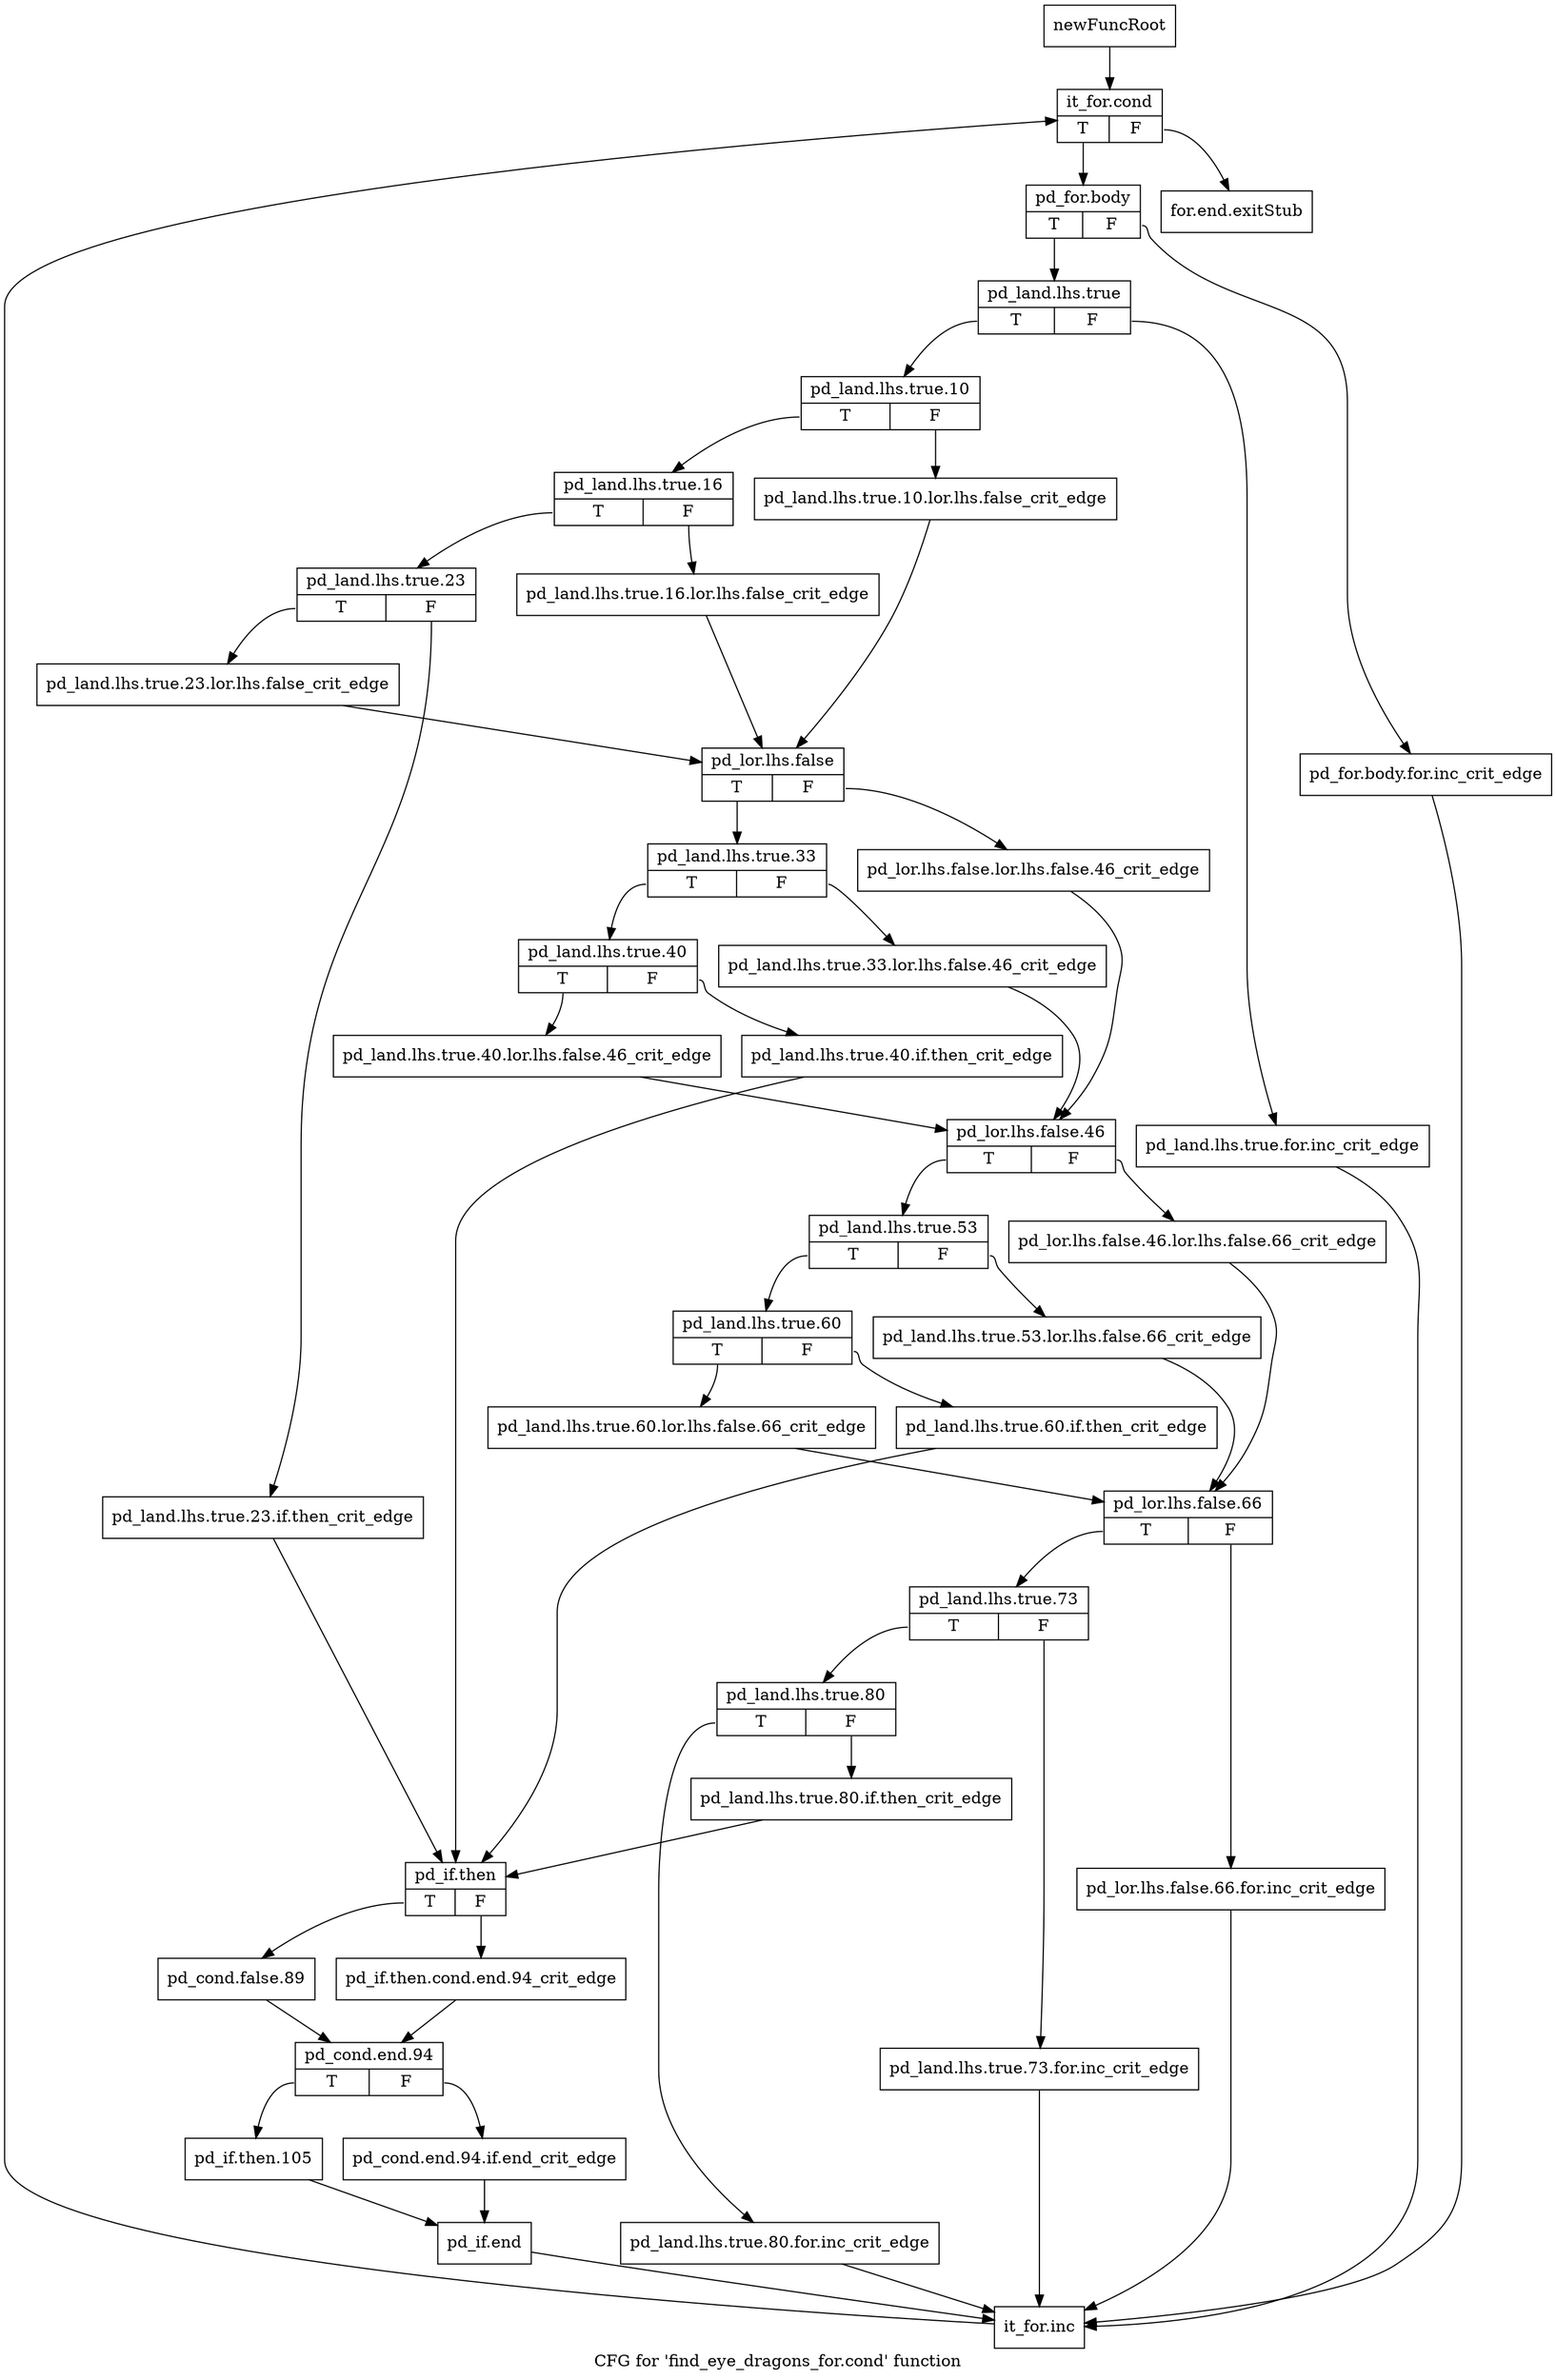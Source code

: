 digraph "CFG for 'find_eye_dragons_for.cond' function" {
	label="CFG for 'find_eye_dragons_for.cond' function";

	Node0x40c9b80 [shape=record,label="{newFuncRoot}"];
	Node0x40c9b80 -> Node0x40c9c20;
	Node0x40c9bd0 [shape=record,label="{for.end.exitStub}"];
	Node0x40c9c20 [shape=record,label="{it_for.cond|{<s0>T|<s1>F}}"];
	Node0x40c9c20:s0 -> Node0x40c9c70;
	Node0x40c9c20:s1 -> Node0x40c9bd0;
	Node0x40c9c70 [shape=record,label="{pd_for.body|{<s0>T|<s1>F}}"];
	Node0x40c9c70:s0 -> Node0x40c9d10;
	Node0x40c9c70:s1 -> Node0x40c9cc0;
	Node0x40c9cc0 [shape=record,label="{pd_for.body.for.inc_crit_edge}"];
	Node0x40c9cc0 -> Node0x40ca8a0;
	Node0x40c9d10 [shape=record,label="{pd_land.lhs.true|{<s0>T|<s1>F}}"];
	Node0x40c9d10:s0 -> Node0x40c9db0;
	Node0x40c9d10:s1 -> Node0x40c9d60;
	Node0x40c9d60 [shape=record,label="{pd_land.lhs.true.for.inc_crit_edge}"];
	Node0x40c9d60 -> Node0x40ca8a0;
	Node0x40c9db0 [shape=record,label="{pd_land.lhs.true.10|{<s0>T|<s1>F}}"];
	Node0x40c9db0:s0 -> Node0x40c9e50;
	Node0x40c9db0:s1 -> Node0x40c9e00;
	Node0x40c9e00 [shape=record,label="{pd_land.lhs.true.10.lor.lhs.false_crit_edge}"];
	Node0x40c9e00 -> Node0x40c9fe0;
	Node0x40c9e50 [shape=record,label="{pd_land.lhs.true.16|{<s0>T|<s1>F}}"];
	Node0x40c9e50:s0 -> Node0x40c9ef0;
	Node0x40c9e50:s1 -> Node0x40c9ea0;
	Node0x40c9ea0 [shape=record,label="{pd_land.lhs.true.16.lor.lhs.false_crit_edge}"];
	Node0x40c9ea0 -> Node0x40c9fe0;
	Node0x40c9ef0 [shape=record,label="{pd_land.lhs.true.23|{<s0>T|<s1>F}}"];
	Node0x40c9ef0:s0 -> Node0x40c9f90;
	Node0x40c9ef0:s1 -> Node0x40c9f40;
	Node0x40c9f40 [shape=record,label="{pd_land.lhs.true.23.if.then_crit_edge}"];
	Node0x40c9f40 -> Node0x40ca620;
	Node0x40c9f90 [shape=record,label="{pd_land.lhs.true.23.lor.lhs.false_crit_edge}"];
	Node0x40c9f90 -> Node0x40c9fe0;
	Node0x40c9fe0 [shape=record,label="{pd_lor.lhs.false|{<s0>T|<s1>F}}"];
	Node0x40c9fe0:s0 -> Node0x40ca080;
	Node0x40c9fe0:s1 -> Node0x40ca030;
	Node0x40ca030 [shape=record,label="{pd_lor.lhs.false.lor.lhs.false.46_crit_edge}"];
	Node0x40ca030 -> Node0x40ca210;
	Node0x40ca080 [shape=record,label="{pd_land.lhs.true.33|{<s0>T|<s1>F}}"];
	Node0x40ca080:s0 -> Node0x40ca120;
	Node0x40ca080:s1 -> Node0x40ca0d0;
	Node0x40ca0d0 [shape=record,label="{pd_land.lhs.true.33.lor.lhs.false.46_crit_edge}"];
	Node0x40ca0d0 -> Node0x40ca210;
	Node0x40ca120 [shape=record,label="{pd_land.lhs.true.40|{<s0>T|<s1>F}}"];
	Node0x40ca120:s0 -> Node0x40ca1c0;
	Node0x40ca120:s1 -> Node0x40ca170;
	Node0x40ca170 [shape=record,label="{pd_land.lhs.true.40.if.then_crit_edge}"];
	Node0x40ca170 -> Node0x40ca620;
	Node0x40ca1c0 [shape=record,label="{pd_land.lhs.true.40.lor.lhs.false.46_crit_edge}"];
	Node0x40ca1c0 -> Node0x40ca210;
	Node0x40ca210 [shape=record,label="{pd_lor.lhs.false.46|{<s0>T|<s1>F}}"];
	Node0x40ca210:s0 -> Node0x40ca2b0;
	Node0x40ca210:s1 -> Node0x40ca260;
	Node0x40ca260 [shape=record,label="{pd_lor.lhs.false.46.lor.lhs.false.66_crit_edge}"];
	Node0x40ca260 -> Node0x40ca440;
	Node0x40ca2b0 [shape=record,label="{pd_land.lhs.true.53|{<s0>T|<s1>F}}"];
	Node0x40ca2b0:s0 -> Node0x40ca350;
	Node0x40ca2b0:s1 -> Node0x40ca300;
	Node0x40ca300 [shape=record,label="{pd_land.lhs.true.53.lor.lhs.false.66_crit_edge}"];
	Node0x40ca300 -> Node0x40ca440;
	Node0x40ca350 [shape=record,label="{pd_land.lhs.true.60|{<s0>T|<s1>F}}"];
	Node0x40ca350:s0 -> Node0x40ca3f0;
	Node0x40ca350:s1 -> Node0x40ca3a0;
	Node0x40ca3a0 [shape=record,label="{pd_land.lhs.true.60.if.then_crit_edge}"];
	Node0x40ca3a0 -> Node0x40ca620;
	Node0x40ca3f0 [shape=record,label="{pd_land.lhs.true.60.lor.lhs.false.66_crit_edge}"];
	Node0x40ca3f0 -> Node0x40ca440;
	Node0x40ca440 [shape=record,label="{pd_lor.lhs.false.66|{<s0>T|<s1>F}}"];
	Node0x40ca440:s0 -> Node0x40ca4e0;
	Node0x40ca440:s1 -> Node0x40ca490;
	Node0x40ca490 [shape=record,label="{pd_lor.lhs.false.66.for.inc_crit_edge}"];
	Node0x40ca490 -> Node0x40ca8a0;
	Node0x40ca4e0 [shape=record,label="{pd_land.lhs.true.73|{<s0>T|<s1>F}}"];
	Node0x40ca4e0:s0 -> Node0x40ca580;
	Node0x40ca4e0:s1 -> Node0x40ca530;
	Node0x40ca530 [shape=record,label="{pd_land.lhs.true.73.for.inc_crit_edge}"];
	Node0x40ca530 -> Node0x40ca8a0;
	Node0x40ca580 [shape=record,label="{pd_land.lhs.true.80|{<s0>T|<s1>F}}"];
	Node0x40ca580:s0 -> Node0x40ca850;
	Node0x40ca580:s1 -> Node0x40ca5d0;
	Node0x40ca5d0 [shape=record,label="{pd_land.lhs.true.80.if.then_crit_edge}"];
	Node0x40ca5d0 -> Node0x40ca620;
	Node0x40ca620 [shape=record,label="{pd_if.then|{<s0>T|<s1>F}}"];
	Node0x40ca620:s0 -> Node0x40ca6c0;
	Node0x40ca620:s1 -> Node0x40ca670;
	Node0x40ca670 [shape=record,label="{pd_if.then.cond.end.94_crit_edge}"];
	Node0x40ca670 -> Node0x40ca710;
	Node0x40ca6c0 [shape=record,label="{pd_cond.false.89}"];
	Node0x40ca6c0 -> Node0x40ca710;
	Node0x40ca710 [shape=record,label="{pd_cond.end.94|{<s0>T|<s1>F}}"];
	Node0x40ca710:s0 -> Node0x40ca7b0;
	Node0x40ca710:s1 -> Node0x40ca760;
	Node0x40ca760 [shape=record,label="{pd_cond.end.94.if.end_crit_edge}"];
	Node0x40ca760 -> Node0x40ca800;
	Node0x40ca7b0 [shape=record,label="{pd_if.then.105}"];
	Node0x40ca7b0 -> Node0x40ca800;
	Node0x40ca800 [shape=record,label="{pd_if.end}"];
	Node0x40ca800 -> Node0x40ca8a0;
	Node0x40ca850 [shape=record,label="{pd_land.lhs.true.80.for.inc_crit_edge}"];
	Node0x40ca850 -> Node0x40ca8a0;
	Node0x40ca8a0 [shape=record,label="{it_for.inc}"];
	Node0x40ca8a0 -> Node0x40c9c20;
}
